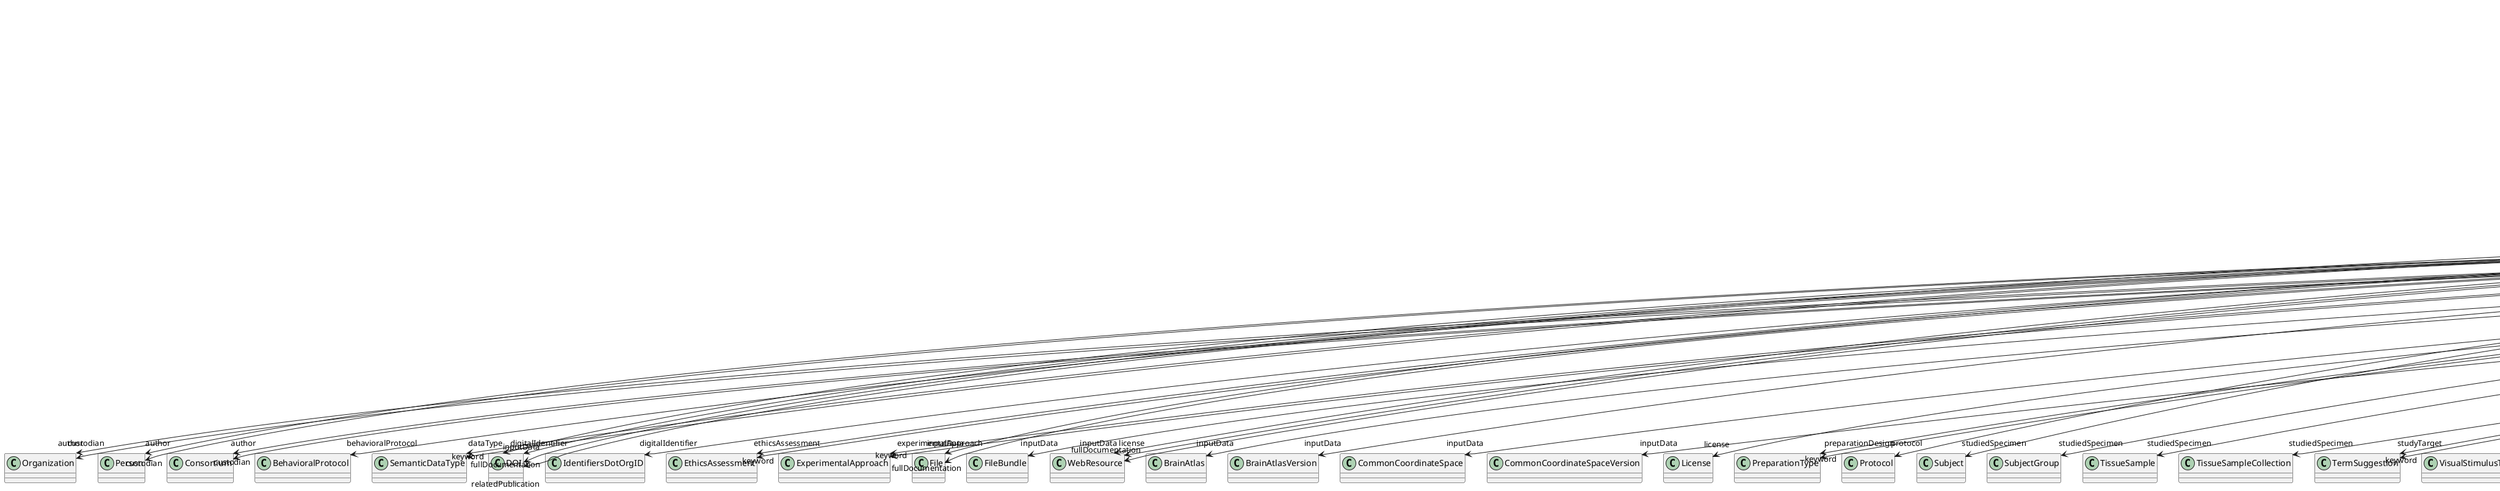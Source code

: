 @startuml
class DatasetVersion {
+author
+behavioralProtocol
+dataType
+digitalIdentifier
+ethicsAssessment
+experimentalApproach
+inputData
+isAlternativeVersionOf
+isNewVersionOf
+license
+preparationDesign
+protocol
+studiedSpecimen
+studyTarget
+technique
+accessibility
+copyright
+custodian
+description
+fullDocumentation
+fullName
+funding
+homepage
+howToCite
+keyword
+otherContribution
+relatedPublication
+releaseDate
+repository
+shortName
+supportChannel
+versionIdentifier
+versionInnovation

}
DatasetVersion -d-> "author" Organization
DatasetVersion -d-> "author" Person
DatasetVersion -d-> "author" Consortium
DatasetVersion -d-> "behavioralProtocol" BehavioralProtocol
DatasetVersion -d-> "dataType" SemanticDataType
DatasetVersion -d-> "digitalIdentifier" DOI
DatasetVersion -d-> "digitalIdentifier" IdentifiersDotOrgID
DatasetVersion -d-> "ethicsAssessment" EthicsAssessment
DatasetVersion -d-> "experimentalApproach" ExperimentalApproach
DatasetVersion -d-> "inputData" DOI
DatasetVersion -d-> "inputData" File
DatasetVersion -d-> "inputData" FileBundle
DatasetVersion -d-> "inputData" WebResource
DatasetVersion -d-> "inputData" BrainAtlas
DatasetVersion -d-> "inputData" BrainAtlasVersion
DatasetVersion -d-> "inputData" CommonCoordinateSpace
DatasetVersion -d-> "inputData" CommonCoordinateSpaceVersion
DatasetVersion -d-> "isAlternativeVersionOf" DatasetVersion
DatasetVersion -d-> "isNewVersionOf" DatasetVersion
DatasetVersion -d-> "license" License
DatasetVersion -d-> "license" WebResource
DatasetVersion -d-> "preparationDesign" PreparationType
DatasetVersion -d-> "protocol" Protocol
DatasetVersion -d-> "studiedSpecimen" Subject
DatasetVersion -d-> "studiedSpecimen" SubjectGroup
DatasetVersion -d-> "studiedSpecimen" TissueSample
DatasetVersion -d-> "studiedSpecimen" TissueSampleCollection
DatasetVersion -d-> "studyTarget" TermSuggestion
DatasetVersion -d-> "studyTarget" VisualStimulusType
DatasetVersion -d-> "studyTarget" Handedness
DatasetVersion -d-> "studyTarget" Species
DatasetVersion -d-> "studyTarget" BiologicalSex
DatasetVersion -d-> "studyTarget" OpticalStimulusType
DatasetVersion -d-> "studyTarget" UBERONParcellation
DatasetVersion -d-> "studyTarget" OlfactoryStimulusType
DatasetVersion -d-> "studyTarget" ElectricalStimulusType
DatasetVersion -d-> "studyTarget" CellType
DatasetVersion -d-> "studyTarget" Disease
DatasetVersion -d-> "studyTarget" AuditoryStimulusType
DatasetVersion -d-> "studyTarget" SubcellularEntity
DatasetVersion -d-> "studyTarget" GeneticStrainType
DatasetVersion -d-> "studyTarget" OrganismSubstance
DatasetVersion -d-> "studyTarget" TactileStimulusType
DatasetVersion -d-> "studyTarget" OrganismSystem
DatasetVersion -d-> "studyTarget" GustatoryStimulusType
DatasetVersion -d-> "studyTarget" Organ
DatasetVersion -d-> "studyTarget" DiseaseModel
DatasetVersion -d-> "studyTarget" BreedingType
DatasetVersion -d-> "studyTarget" BiologicalOrder
DatasetVersion -d-> "studyTarget" MolecularEntity
DatasetVersion -d-> "studyTarget" CellCultureType
DatasetVersion -d-> "studyTarget" CustomAnatomicalEntity
DatasetVersion -d-> "studyTarget" ParcellationEntity
DatasetVersion -d-> "studyTarget" ParcellationEntityVersion
DatasetVersion -d-> "technique" AnalysisTechnique
DatasetVersion -d-> "technique" StimulationApproach
DatasetVersion -d-> "technique" Technique
DatasetVersion -d-> "technique" StimulationTechnique
DatasetVersion -d-> "accessibility" ProductAccessibility
DatasetVersion -d-> "copyright" Copyright
DatasetVersion -d-> "custodian" Organization
DatasetVersion -d-> "custodian" Person
DatasetVersion -d-> "custodian" Consortium
DatasetVersion -d-> "fullDocumentation" DOI
DatasetVersion -d-> "fullDocumentation" File
DatasetVersion -d-> "fullDocumentation" WebResource
DatasetVersion -d-> "funding" Funding
DatasetVersion -d-> "keyword" TermSuggestion
DatasetVersion -d-> "keyword" AnalysisTechnique
DatasetVersion -d-> "keyword" PatchClampVariation
DatasetVersion -d-> "keyword" SoftwareFeature
DatasetVersion -d-> "keyword" EthicsAssessment
DatasetVersion -d-> "keyword" VisualStimulusType
DatasetVersion -d-> "keyword" Handedness
DatasetVersion -d-> "keyword" Species
DatasetVersion -d-> "keyword" BiologicalSex
DatasetVersion -d-> "keyword" QualitativeOverlap
DatasetVersion -d-> "keyword" Service
DatasetVersion -d-> "keyword" SemanticDataType
DatasetVersion -d-> "keyword" OpticalStimulusType
DatasetVersion -d-> "keyword" AgeCategory
DatasetVersion -d-> "keyword" UBERONParcellation
DatasetVersion -d-> "keyword" FileRepositoryType
DatasetVersion -d-> "keyword" TissueSampleAttribute
DatasetVersion -d-> "keyword" TypeOfUncertainty
DatasetVersion -d-> "keyword" OlfactoryStimulusType
DatasetVersion -d-> "keyword" OperatingSystem
DatasetVersion -d-> "keyword" LearningResourceType
DatasetVersion -d-> "keyword" ModelScope
DatasetVersion -d-> "keyword" ElectricalStimulusType
DatasetVersion -d-> "keyword" OperatingDevice
DatasetVersion -d-> "keyword" CellType
DatasetVersion -d-> "keyword" Disease
DatasetVersion -d-> "keyword" FileBundleGrouping
DatasetVersion -d-> "keyword" AuditoryStimulusType
DatasetVersion -d-> "keyword" ChemicalMixtureType
DatasetVersion -d-> "keyword" EducationalLevel
DatasetVersion -d-> "keyword" AnatomicalPlane
DatasetVersion -d-> "keyword" SubjectAttribute
DatasetVersion -d-> "keyword" DataType
DatasetVersion -d-> "keyword" SubcellularEntity
DatasetVersion -d-> "keyword" CriteriaQualityType
DatasetVersion -d-> "keyword" ActionStatusType
DatasetVersion -d-> "keyword" GeneticStrainType
DatasetVersion -d-> "keyword" StimulationApproach
DatasetVersion -d-> "keyword" Colormap
DatasetVersion -d-> "keyword" MetaDataModelType
DatasetVersion -d-> "keyword" OrganismSubstance
DatasetVersion -d-> "keyword" TactileStimulusType
DatasetVersion -d-> "keyword" OrganismSystem
DatasetVersion -d-> "keyword" GustatoryStimulusType
DatasetVersion -d-> "keyword" CranialWindowConstructionType
DatasetVersion -d-> "keyword" Organ
DatasetVersion -d-> "keyword" Laterality
DatasetVersion -d-> "keyword" AnnotationType
DatasetVersion -d-> "keyword" PreparationType
DatasetVersion -d-> "keyword" Terminology
DatasetVersion -d-> "keyword" UnitOfMeasurement
DatasetVersion -d-> "keyword" ModelAbstractionLevel
DatasetVersion -d-> "keyword" AnatomicalAxesOrientation
DatasetVersion -d-> "keyword" ProgrammingLanguage
DatasetVersion -d-> "keyword" CranialWindowReinforcementType
DatasetVersion -d-> "keyword" SoftwareApplicationCategory
DatasetVersion -d-> "keyword" TissueSampleType
DatasetVersion -d-> "keyword" Technique
DatasetVersion -d-> "keyword" DifferenceMeasure
DatasetVersion -d-> "keyword" StimulationTechnique
DatasetVersion -d-> "keyword" AnatomicalIdentificationType
DatasetVersion -d-> "keyword" FileUsageRole
DatasetVersion -d-> "keyword" DiseaseModel
DatasetVersion -d-> "keyword" MeasuredQuantity
DatasetVersion -d-> "keyword" ProductAccessibility
DatasetVersion -d-> "keyword" DeviceType
DatasetVersion -d-> "keyword" Language
DatasetVersion -d-> "keyword" BreedingType
DatasetVersion -d-> "keyword" BiologicalOrder
DatasetVersion -d-> "keyword" AtlasType
DatasetVersion -d-> "keyword" MolecularEntity
DatasetVersion -d-> "keyword" ExperimentalApproach
DatasetVersion -d-> "keyword" ContributionType
DatasetVersion -d-> "keyword" SetupType
DatasetVersion -d-> "keyword" CellCultureType
DatasetVersion -d-> "keyword" AnnotationCriteriaType
DatasetVersion -d-> "otherContribution" Contribution
DatasetVersion -d-> "relatedPublication" Chapter
DatasetVersion -d-> "relatedPublication" ScholarlyArticle
DatasetVersion -d-> "relatedPublication" Book
DatasetVersion -d-> "relatedPublication" ISBN
DatasetVersion -d-> "relatedPublication" DOI
DatasetVersion -d-> "relatedPublication" HANDLE
DatasetVersion -d-> "relatedPublication" ISSN
DatasetVersion -d-> "repository" FileRepository

@enduml